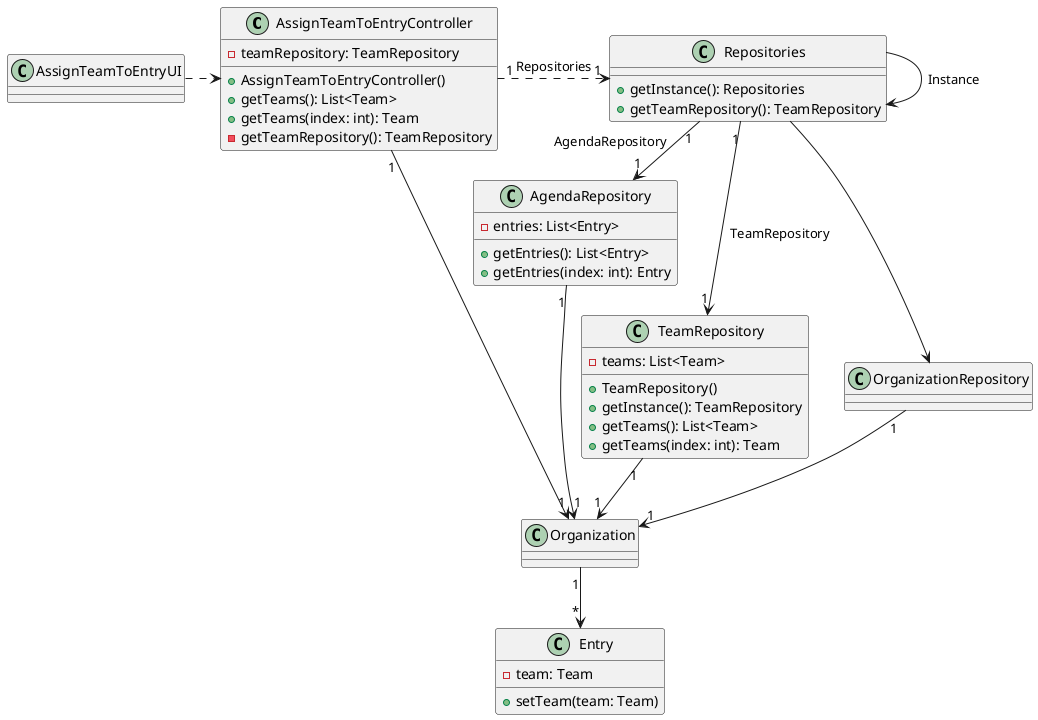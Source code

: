 @startuml

class AssignTeamToEntryController {
    -teamRepository: TeamRepository
    +AssignTeamToEntryController()
    +getTeams(): List<Team>
    +getTeams(index: int): Team
    -getTeamRepository(): TeamRepository
}

class AssignTeamToEntryUI {

}


class TeamRepository {
    -teams: List<Team>
    +TeamRepository()
    +getInstance(): TeamRepository
    +getTeams(): List<Team>
    +getTeams(index: int): Team
}

class Repositories {
    +getInstance(): Repositories
    +getTeamRepository(): TeamRepository
}

class AgendaRepository {
    -entries: List<Entry>
    +getEntries(): List<Entry>
    +getEntries(index: int): Entry
}

class Entry {
    -team: Team
    +setTeam(team: Team)
}
class Organization {
}
class OrganizationRepository{
}

AssignTeamToEntryController "1" .> "1" Repositories : Repositories
AssignTeamToEntryUI .>  AssignTeamToEntryController
Repositories "1" --> "1" TeamRepository : TeamRepository
Repositories "1" -> "1" AgendaRepository : AgendaRepository
TeamRepository "1" --> "1" Organization
Repositories --> OrganizationRepository
OrganizationRepository "1" --> "1" Organization
AgendaRepository "1" --> "1" Organization
Repositories -> Repositories : Instance
Organization "1" --> "*" Entry
AssignTeamToEntryController "1" -> "1" Organization


@enduml